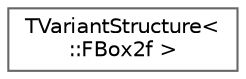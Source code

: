 digraph "Graphical Class Hierarchy"
{
 // INTERACTIVE_SVG=YES
 // LATEX_PDF_SIZE
  bgcolor="transparent";
  edge [fontname=Helvetica,fontsize=10,labelfontname=Helvetica,labelfontsize=10];
  node [fontname=Helvetica,fontsize=10,shape=box,height=0.2,width=0.4];
  rankdir="LR";
  Node0 [id="Node000000",label="TVariantStructure\<\l::FBox2f \>",height=0.2,width=0.4,color="grey40", fillcolor="white", style="filled",URL="$d0/d8a/structTVariantStructure_3_1_1FBox2f_01_4.html",tooltip=" "];
}
